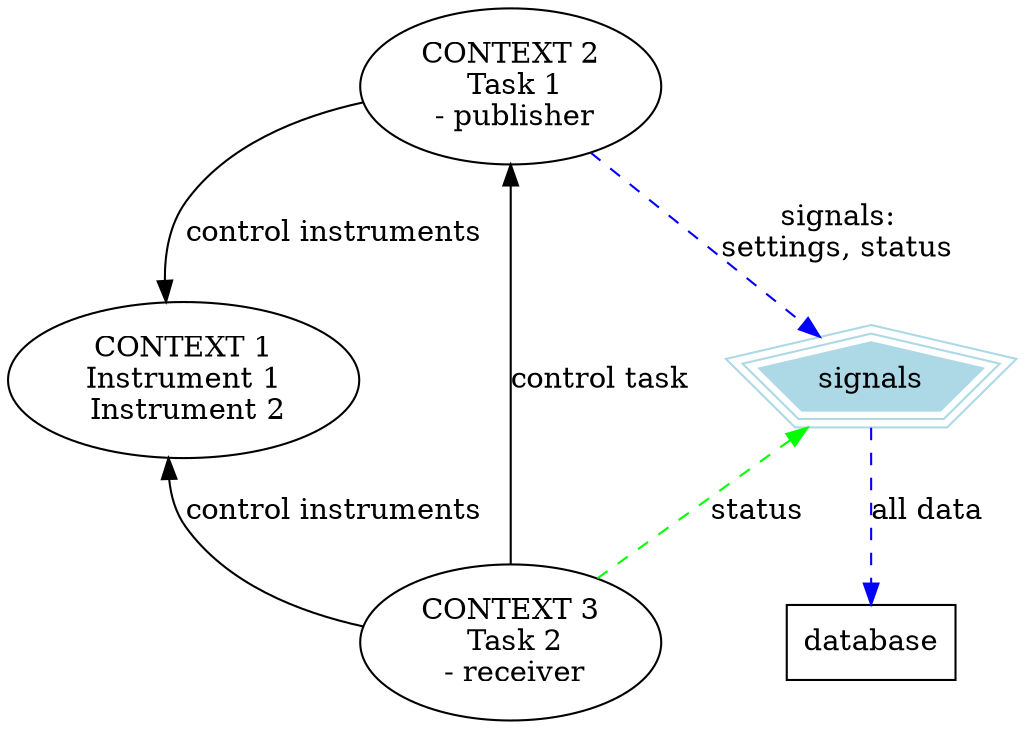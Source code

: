 digraph {
    context_1 [label="CONTEXT 1\n Instrument 1 \n Instrument 2"];
    context_2 [label="CONTEXT 2\n Task 1\n - publisher"];
    context_3 [label="CONTEXT 3\n Task 2\n - receiver"];
    signals  [shape=polygon,sides=5,peripheries=3,color=lightblue,style=filled];
    database  [shape=record]


    context_2 -> context_1 [label="control instruments"]
    context_1 -> context_3 [dir="back" label="control instruments"]
    context_2 -> context_3 [dir="back" label="control task"]

    context_2 -> signals [label="signals:\nsettings, status" color="blue" style="dashed"]
    signals -> context_3 [dir="back" label="status" color="green" style="dashed"]
    signals -> database  [label="all data" color="blue" style="dashed"]
}
